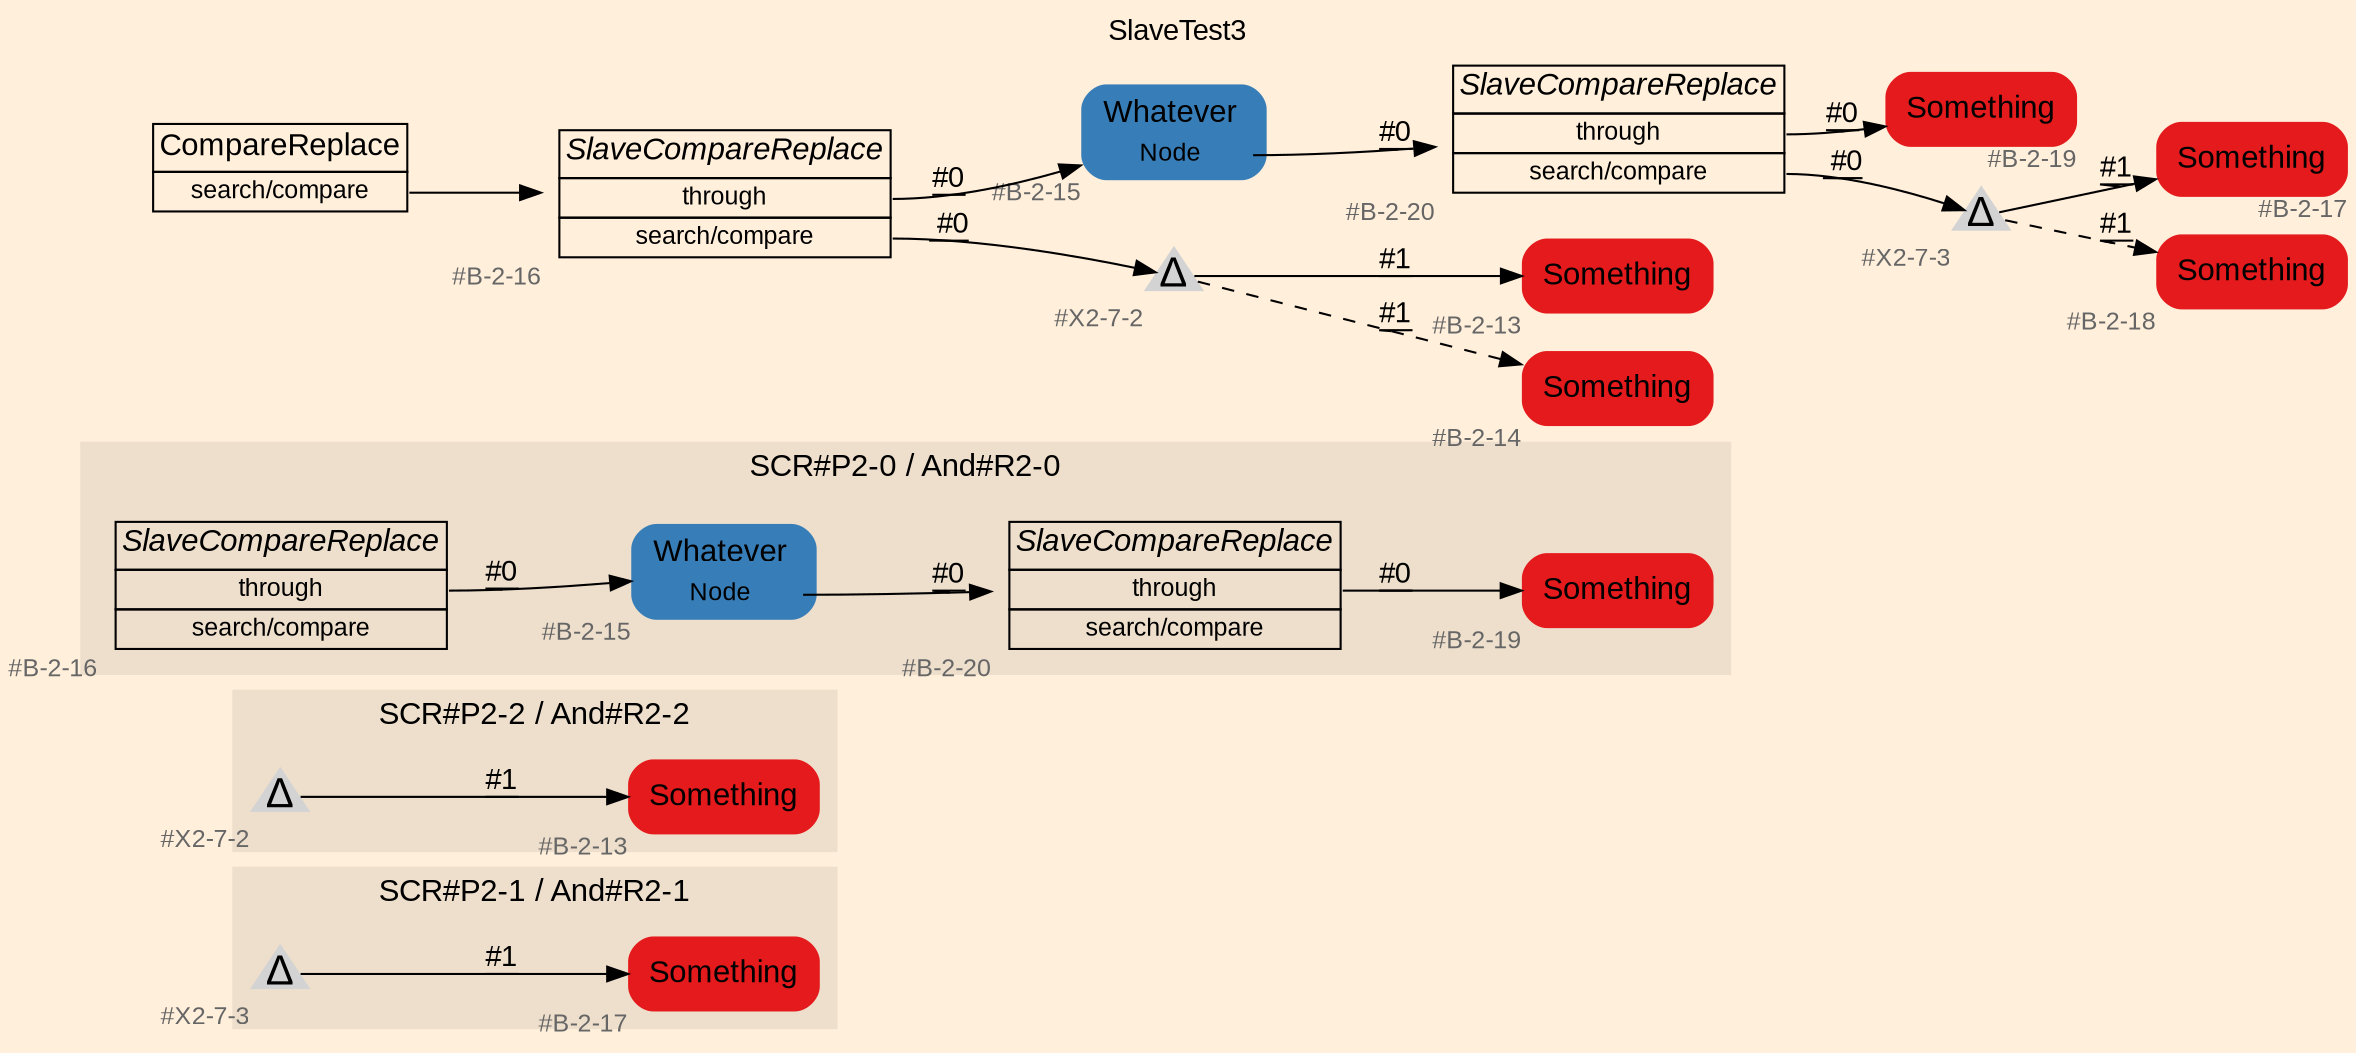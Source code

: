 digraph "SlaveTest3" {
label = "SlaveTest3"
labelloc = t
graph [
    rankdir = "LR"
    ranksep = 0.3
    bgcolor = antiquewhite1
    color = black
    fontcolor = black
    fontname = "Arial"
];
node [
    fontname = "Arial"
];
edge [
    fontname = "Arial"
];

// -------------------- figure And#R2-1 --------------------
// -------- region And#R2-1 ----------
subgraph "clusterAnd#R2-1" {
    label = "SCR#P2-1 / And#R2-1"
    style = "filled"
    color = antiquewhite2
    fontsize = "15"
    // -------- block And#R2-1/#B-2-17 ----------
    "And#R2-1/#B-2-17" [
        fillcolor = "/set19/1"
        xlabel = "#B-2-17"
        fontsize = "12"
        fontcolor = grey40
        shape = "plaintext"
        label = <<TABLE BORDER="0" CELLBORDER="0" CELLSPACING="0">
         <TR><TD><FONT COLOR="black" POINT-SIZE="15">Something</FONT></TD></TR>
        </TABLE>>
        style = "rounded,filled"
    ];
    
    // -------- block And#R2-1/#X2-7-3 ----------
    "And#R2-1/#X2-7-3" [
        xlabel = "#X2-7-3"
        fontsize = "12"
        fontcolor = grey40
        shape = "triangle"
        label = <<FONT COLOR="black" POINT-SIZE="20">Δ</FONT>>
        style = "filled"
        penwidth = 0.0
        fixedsize = true
        width = 0.4
        height = 0.4
    ];
    
}

"And#R2-1/#X2-7-3" -> "And#R2-1/#B-2-17" [
    label = "#1"
    decorate = true
    color = black
    fontcolor = black
];


// -------------------- figure And#R2-2 --------------------
// -------- region And#R2-2 ----------
subgraph "clusterAnd#R2-2" {
    label = "SCR#P2-2 / And#R2-2"
    style = "filled"
    color = antiquewhite2
    fontsize = "15"
    // -------- block And#R2-2/#B-2-13 ----------
    "And#R2-2/#B-2-13" [
        fillcolor = "/set19/1"
        xlabel = "#B-2-13"
        fontsize = "12"
        fontcolor = grey40
        shape = "plaintext"
        label = <<TABLE BORDER="0" CELLBORDER="0" CELLSPACING="0">
         <TR><TD><FONT COLOR="black" POINT-SIZE="15">Something</FONT></TD></TR>
        </TABLE>>
        style = "rounded,filled"
    ];
    
    // -------- block And#R2-2/#X2-7-2 ----------
    "And#R2-2/#X2-7-2" [
        xlabel = "#X2-7-2"
        fontsize = "12"
        fontcolor = grey40
        shape = "triangle"
        label = <<FONT COLOR="black" POINT-SIZE="20">Δ</FONT>>
        style = "filled"
        penwidth = 0.0
        fixedsize = true
        width = 0.4
        height = 0.4
    ];
    
}

"And#R2-2/#X2-7-2" -> "And#R2-2/#B-2-13" [
    label = "#1"
    decorate = true
    color = black
    fontcolor = black
];


// -------------------- figure And#R2-0 --------------------
// -------- region And#R2-0 ----------
subgraph "clusterAnd#R2-0" {
    label = "SCR#P2-0 / And#R2-0"
    style = "filled"
    color = antiquewhite2
    fontsize = "15"
    // -------- block And#R2-0/#B-2-20 ----------
    "And#R2-0/#B-2-20" [
        fillcolor = antiquewhite2
        xlabel = "#B-2-20"
        fontsize = "12"
        fontcolor = grey40
        shape = "plaintext"
        label = <<TABLE BORDER="0" CELLBORDER="1" CELLSPACING="0">
         <TR><TD><FONT COLOR="black" POINT-SIZE="15"><I>SlaveCompareReplace</I></FONT></TD></TR>
         <TR><TD PORT="port0"><FONT COLOR="black" POINT-SIZE="12">through</FONT></TD></TR>
         <TR><TD PORT="port1"><FONT COLOR="black" POINT-SIZE="12">search/compare</FONT></TD></TR>
        </TABLE>>
        style = "filled"
        color = black
    ];
    
    // -------- block And#R2-0/#B-2-19 ----------
    "And#R2-0/#B-2-19" [
        fillcolor = "/set19/1"
        xlabel = "#B-2-19"
        fontsize = "12"
        fontcolor = grey40
        shape = "plaintext"
        label = <<TABLE BORDER="0" CELLBORDER="0" CELLSPACING="0">
         <TR><TD><FONT COLOR="black" POINT-SIZE="15">Something</FONT></TD></TR>
        </TABLE>>
        style = "rounded,filled"
    ];
    
    // -------- block And#R2-0/#B-2-15 ----------
    "And#R2-0/#B-2-15" [
        fillcolor = "/set19/2"
        xlabel = "#B-2-15"
        fontsize = "12"
        fontcolor = grey40
        shape = "plaintext"
        label = <<TABLE BORDER="0" CELLBORDER="0" CELLSPACING="0">
         <TR><TD><FONT COLOR="black" POINT-SIZE="15">Whatever</FONT></TD></TR>
         <TR><TD><FONT COLOR="black" POINT-SIZE="12">Node</FONT></TD><TD PORT="port0"></TD></TR>
        </TABLE>>
        style = "rounded,filled"
    ];
    
    // -------- block And#R2-0/#B-2-16 ----------
    "And#R2-0/#B-2-16" [
        fillcolor = antiquewhite2
        xlabel = "#B-2-16"
        fontsize = "12"
        fontcolor = grey40
        shape = "plaintext"
        label = <<TABLE BORDER="0" CELLBORDER="1" CELLSPACING="0">
         <TR><TD><FONT COLOR="black" POINT-SIZE="15"><I>SlaveCompareReplace</I></FONT></TD></TR>
         <TR><TD PORT="port0"><FONT COLOR="black" POINT-SIZE="12">through</FONT></TD></TR>
         <TR><TD PORT="port1"><FONT COLOR="black" POINT-SIZE="12">search/compare</FONT></TD></TR>
        </TABLE>>
        style = "filled"
        color = black
    ];
    
}

"And#R2-0/#B-2-20":port0 -> "And#R2-0/#B-2-19" [
    label = "#0"
    decorate = true
    color = black
    fontcolor = black
];

"And#R2-0/#B-2-15":port0 -> "And#R2-0/#B-2-20" [
    label = "#0"
    decorate = true
    color = black
    fontcolor = black
];

"And#R2-0/#B-2-16":port0 -> "And#R2-0/#B-2-15" [
    label = "#0"
    decorate = true
    color = black
    fontcolor = black
];


// -------------------- transformation figure --------------------
// -------- block CR#X2-11-2 ----------
"CR#X2-11-2" [
    fillcolor = antiquewhite1
    fontsize = "12"
    fontcolor = grey40
    shape = "plaintext"
    label = <<TABLE BORDER="0" CELLBORDER="1" CELLSPACING="0">
     <TR><TD><FONT COLOR="black" POINT-SIZE="15">CompareReplace</FONT></TD></TR>
     <TR><TD PORT="port0"><FONT COLOR="black" POINT-SIZE="12">search/compare</FONT></TD></TR>
    </TABLE>>
    style = "filled"
    color = black
];

// -------- block #B-2-16 ----------
"#B-2-16" [
    fillcolor = antiquewhite1
    xlabel = "#B-2-16"
    fontsize = "12"
    fontcolor = grey40
    shape = "plaintext"
    label = <<TABLE BORDER="0" CELLBORDER="1" CELLSPACING="0">
     <TR><TD><FONT COLOR="black" POINT-SIZE="15"><I>SlaveCompareReplace</I></FONT></TD></TR>
     <TR><TD PORT="port0"><FONT COLOR="black" POINT-SIZE="12">through</FONT></TD></TR>
     <TR><TD PORT="port1"><FONT COLOR="black" POINT-SIZE="12">search/compare</FONT></TD></TR>
    </TABLE>>
    style = "filled"
    color = black
];

// -------- block #B-2-15 ----------
"#B-2-15" [
    fillcolor = "/set19/2"
    xlabel = "#B-2-15"
    fontsize = "12"
    fontcolor = grey40
    shape = "plaintext"
    label = <<TABLE BORDER="0" CELLBORDER="0" CELLSPACING="0">
     <TR><TD><FONT COLOR="black" POINT-SIZE="15">Whatever</FONT></TD></TR>
     <TR><TD><FONT COLOR="black" POINT-SIZE="12">Node</FONT></TD><TD PORT="port0"></TD></TR>
    </TABLE>>
    style = "rounded,filled"
];

// -------- block #B-2-20 ----------
"#B-2-20" [
    fillcolor = antiquewhite1
    xlabel = "#B-2-20"
    fontsize = "12"
    fontcolor = grey40
    shape = "plaintext"
    label = <<TABLE BORDER="0" CELLBORDER="1" CELLSPACING="0">
     <TR><TD><FONT COLOR="black" POINT-SIZE="15"><I>SlaveCompareReplace</I></FONT></TD></TR>
     <TR><TD PORT="port0"><FONT COLOR="black" POINT-SIZE="12">through</FONT></TD></TR>
     <TR><TD PORT="port1"><FONT COLOR="black" POINT-SIZE="12">search/compare</FONT></TD></TR>
    </TABLE>>
    style = "filled"
    color = black
];

// -------- block #B-2-19 ----------
"#B-2-19" [
    fillcolor = "/set19/1"
    xlabel = "#B-2-19"
    fontsize = "12"
    fontcolor = grey40
    shape = "plaintext"
    label = <<TABLE BORDER="0" CELLBORDER="0" CELLSPACING="0">
     <TR><TD><FONT COLOR="black" POINT-SIZE="15">Something</FONT></TD></TR>
    </TABLE>>
    style = "rounded,filled"
];

// -------- block #X2-7-3 ----------
"#X2-7-3" [
    xlabel = "#X2-7-3"
    fontsize = "12"
    fontcolor = grey40
    shape = "triangle"
    label = <<FONT COLOR="black" POINT-SIZE="20">Δ</FONT>>
    style = "filled"
    penwidth = 0.0
    fixedsize = true
    width = 0.4
    height = 0.4
];

// -------- block #B-2-17 ----------
"#B-2-17" [
    fillcolor = "/set19/1"
    xlabel = "#B-2-17"
    fontsize = "12"
    fontcolor = grey40
    shape = "plaintext"
    label = <<TABLE BORDER="0" CELLBORDER="0" CELLSPACING="0">
     <TR><TD><FONT COLOR="black" POINT-SIZE="15">Something</FONT></TD></TR>
    </TABLE>>
    style = "rounded,filled"
];

// -------- block #B-2-18 ----------
"#B-2-18" [
    fillcolor = "/set19/1"
    xlabel = "#B-2-18"
    fontsize = "12"
    fontcolor = grey40
    shape = "plaintext"
    label = <<TABLE BORDER="0" CELLBORDER="0" CELLSPACING="0">
     <TR><TD><FONT COLOR="black" POINT-SIZE="15">Something</FONT></TD></TR>
    </TABLE>>
    style = "rounded,filled"
];

// -------- block #X2-7-2 ----------
"#X2-7-2" [
    xlabel = "#X2-7-2"
    fontsize = "12"
    fontcolor = grey40
    shape = "triangle"
    label = <<FONT COLOR="black" POINT-SIZE="20">Δ</FONT>>
    style = "filled"
    penwidth = 0.0
    fixedsize = true
    width = 0.4
    height = 0.4
];

// -------- block #B-2-13 ----------
"#B-2-13" [
    fillcolor = "/set19/1"
    xlabel = "#B-2-13"
    fontsize = "12"
    fontcolor = grey40
    shape = "plaintext"
    label = <<TABLE BORDER="0" CELLBORDER="0" CELLSPACING="0">
     <TR><TD><FONT COLOR="black" POINT-SIZE="15">Something</FONT></TD></TR>
    </TABLE>>
    style = "rounded,filled"
];

// -------- block #B-2-14 ----------
"#B-2-14" [
    fillcolor = "/set19/1"
    xlabel = "#B-2-14"
    fontsize = "12"
    fontcolor = grey40
    shape = "plaintext"
    label = <<TABLE BORDER="0" CELLBORDER="0" CELLSPACING="0">
     <TR><TD><FONT COLOR="black" POINT-SIZE="15">Something</FONT></TD></TR>
    </TABLE>>
    style = "rounded,filled"
];

"CR#X2-11-2":port0 -> "#B-2-16" [
    label = ""
    decorate = true
    color = black
    fontcolor = black
];

"#B-2-16":port0 -> "#B-2-15" [
    label = "#0"
    decorate = true
    color = black
    fontcolor = black
];

"#B-2-16":port1 -> "#X2-7-2" [
    label = " #0"
    decorate = true
    color = black
    fontcolor = black
];

"#B-2-15":port0 -> "#B-2-20" [
    label = "#0"
    decorate = true
    color = black
    fontcolor = black
];

"#B-2-20":port0 -> "#B-2-19" [
    label = "#0"
    decorate = true
    color = black
    fontcolor = black
];

"#B-2-20":port1 -> "#X2-7-3" [
    label = " #0"
    decorate = true
    color = black
    fontcolor = black
];

"#X2-7-3" -> "#B-2-17" [
    label = "#1"
    decorate = true
    color = black
    fontcolor = black
];

"#X2-7-3" -> "#B-2-18" [
    style="dashed"
    label = "#1"
    decorate = true
    color = black
    fontcolor = black
];

"#X2-7-2" -> "#B-2-13" [
    label = "#1"
    decorate = true
    color = black
    fontcolor = black
];

"#X2-7-2" -> "#B-2-14" [
    style="dashed"
    label = "#1"
    decorate = true
    color = black
    fontcolor = black
];


}
